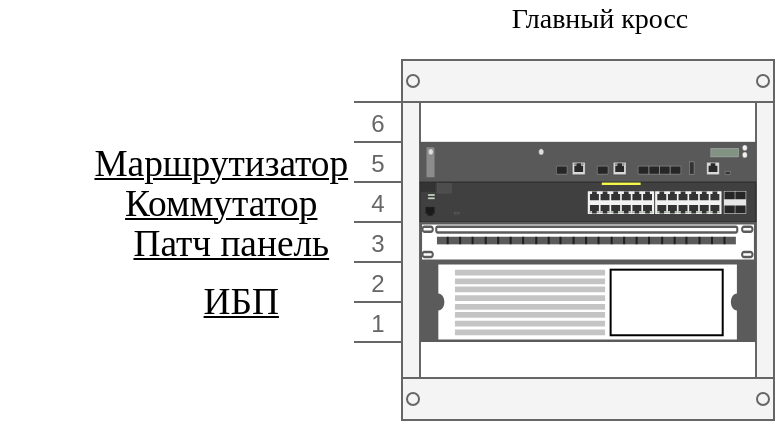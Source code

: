 <mxfile version="14.1.8" type="device" pages="2"><diagram id="s59sCyxdfnE8uPdVciMV" name="Интернат"><mxGraphModel dx="1422" dy="822" grid="1" gridSize="10" guides="1" tooltips="1" connect="1" arrows="1" fold="1" page="1" pageScale="1" pageWidth="413" pageHeight="291" math="0" shadow="0"><root><mxCell id="0"/><mxCell id="1" parent="0"/><mxCell id="SNgc63owVO9prRf7cuGU-2" value="" style="strokeColor=#666666;html=1;verticalLabelPosition=bottom;labelBackgroundColor=#ffffff;verticalAlign=top;outlineConnect=0;shadow=0;dashed=0;shape=mxgraph.rackGeneral.container;fillColor2=#f4f4f4;container=1;collapsible=0;childLayout=rack;allowGaps=1;marginLeft=33;marginRight=9;marginTop=21;marginBottom=22;textColor=#666666;numDisp=ascend;fontStyle=4" parent="1" vertex="1"><mxGeometry x="177" y="80" width="210" height="180" as="geometry"/></mxCell><mxCell id="SNgc63owVO9prRf7cuGU-7" value="" style="html=1;verticalLabelPosition=bottom;verticalAlign=top;outlineConnect=0;shadow=0;dashed=0;shape=mxgraph.rack.hpe_aruba.gateways_controllers.aruba_7210_mobility_controller_front;fontStyle=4" parent="SNgc63owVO9prRf7cuGU-2" vertex="1"><mxGeometry x="33" y="41" width="168" height="20" as="geometry"/></mxCell><mxCell id="SNgc63owVO9prRf7cuGU-6" value="" style="html=1;verticalLabelPosition=bottom;verticalAlign=top;outlineConnect=0;shadow=0;dashed=0;shape=mxgraph.rack.hpe_aruba.switches.j9773a_2530_24g_poeplus_switch;fontStyle=4" parent="SNgc63owVO9prRf7cuGU-2" vertex="1"><mxGeometry x="33" y="61" width="168" height="20" as="geometry"/></mxCell><mxCell id="SNgc63owVO9prRf7cuGU-5" value="" style="strokeColor=#666666;html=1;labelPosition=right;align=left;spacingLeft=15;shadow=0;dashed=0;outlineConnect=0;shape=mxgraph.rack.general.cat5e_rack_mount_patch_panel_24_ports;fontStyle=4" parent="SNgc63owVO9prRf7cuGU-2" vertex="1"><mxGeometry x="33" y="81" width="168" height="20" as="geometry"/></mxCell><mxCell id="SNgc63owVO9prRf7cuGU-4" value="" style="shape=mxgraph.rack.apc.apc_smart_ups_1000-3000_va_2u;html=1;labelPosition=right;align=left;spacingLeft=15;dashed=0;shadow=0;fillColor=#ffffff;fontStyle=4" parent="SNgc63owVO9prRf7cuGU-2" vertex="1"><mxGeometry x="33" y="101" width="168" height="40" as="geometry"/></mxCell><mxCell id="SNgc63owVO9prRf7cuGU-11" value="&lt;p class=&quot;MsoNormal&quot; style=&quot;text-align: justify ; margin-bottom: 0.0pt ; text-indent: 35.45pt ; line-height: 150%&quot;&gt;&lt;span style=&quot;font-size: 14pt ; line-height: 150% ; font-family: &amp;quot;times new roman&amp;quot; , serif&quot;&gt;Маршрутизатор&lt;/span&gt;&lt;/p&gt;" style="text;html=1;strokeColor=none;fillColor=none;align=center;verticalAlign=middle;whiteSpace=wrap;rounded=0;fontFamily=Times New Roman;fontSize=14;fontStyle=4" parent="1" vertex="1"><mxGeometry x="7" y="114" width="160" height="20" as="geometry"/></mxCell><mxCell id="SNgc63owVO9prRf7cuGU-12" value="&lt;p class=&quot;MsoNormal&quot; style=&quot;margin-bottom: 0cm ; margin-bottom: 0.0pt ; text-align: justify ; text-indent: 35.45pt ; line-height: 150%&quot;&gt;&lt;span style=&quot;font-size: 14pt ; line-height: 150% ; font-family: &amp;quot;times new roman&amp;quot; , serif&quot;&gt;Коммутатор&lt;span&gt;&lt;/span&gt;&lt;/span&gt;&lt;/p&gt;" style="text;html=1;strokeColor=none;fillColor=none;align=center;verticalAlign=middle;whiteSpace=wrap;rounded=0;fontFamily=Times New Roman;fontSize=14;fontStyle=4" parent="1" vertex="1"><mxGeometry x="67" y="134" width="40" height="20" as="geometry"/></mxCell><mxCell id="SNgc63owVO9prRf7cuGU-14" value="&lt;p class=&quot;MsoNormal&quot; style=&quot;margin-bottom: 0cm ; margin-bottom: 0.0pt ; text-align: justify ; text-indent: 35.45pt ; line-height: 150%&quot;&gt;&lt;span&gt;&lt;span style=&quot;font-size: 14.0pt ; line-height: 150% ; font-family: &amp;quot;times new roman&amp;quot; , serif&quot;&gt;ИБП&lt;/span&gt;&lt;/span&gt;&lt;/p&gt;" style="text;html=1;strokeColor=none;fillColor=none;align=center;verticalAlign=middle;whiteSpace=wrap;rounded=0;fontFamily=Times New Roman;fontSize=14;fontStyle=4" parent="1" vertex="1"><mxGeometry x="77" y="183" width="40" height="20" as="geometry"/></mxCell><mxCell id="SNgc63owVO9prRf7cuGU-15" value="&lt;p class=&quot;MsoNormal&quot; style=&quot;margin-bottom: 0cm ; margin-bottom: 0.0pt ; text-align: justify ; text-indent: 35.45pt ; line-height: 150%&quot;&gt;&lt;u&gt;&lt;span style=&quot;font-size: 14.0pt ; line-height: 150% ; font-family: &amp;#34;times new roman&amp;#34; , serif&quot;&gt;Патч панель&lt;/span&gt;&lt;/u&gt;&lt;/p&gt;" style="text;html=1;strokeColor=none;fillColor=none;align=center;verticalAlign=middle;whiteSpace=wrap;rounded=0;fontFamily=Times New Roman;fontSize=14;" parent="1" vertex="1"><mxGeometry x="17" y="154" width="150" height="20" as="geometry"/></mxCell><mxCell id="SNgc63owVO9prRf7cuGU-17" value="Главный кросс" style="text;html=1;strokeColor=none;fillColor=none;align=center;verticalAlign=middle;whiteSpace=wrap;rounded=0;fontFamily=Times New Roman;fontSize=14;" parent="1" vertex="1"><mxGeometry x="230" y="50" width="140" height="20" as="geometry"/></mxCell></root></mxGraphModel></diagram><diagram id="qNzWmeMn4tIiGyv56OgX" name="Лицей"><mxGraphModel dx="474" dy="274" grid="1" gridSize="10" guides="1" tooltips="1" connect="1" arrows="1" fold="1" page="1" pageScale="1" pageWidth="827" pageHeight="583" math="0" shadow="0"><root><mxCell id="Q3c6m9UFp1If3EiT1WiT-0"/><mxCell id="Q3c6m9UFp1If3EiT1WiT-1" parent="Q3c6m9UFp1If3EiT1WiT-0"/><mxCell id="0tG4OKdEewqOE8n_gsGV-0" value="" style="strokeColor=#666666;html=1;verticalLabelPosition=bottom;labelBackgroundColor=#ffffff;verticalAlign=top;outlineConnect=0;shadow=0;dashed=0;shape=mxgraph.rackGeneral.container;fillColor2=#f4f4f4;container=1;collapsible=0;childLayout=rack;allowGaps=1;marginLeft=33;marginRight=9;marginTop=21;marginBottom=22;textColor=#666666;numDisp=ascend;fontFamily=Times New Roman;fontSize=14;" parent="Q3c6m9UFp1If3EiT1WiT-1" vertex="1"><mxGeometry x="204" y="40" width="210" height="390" as="geometry"/></mxCell><mxCell id="KVx0jWUoqKm7kP4pWV3_-1" value="" style="html=1;verticalLabelPosition=bottom;verticalAlign=top;outlineConnect=0;shadow=0;dashed=0;shape=mxgraph.rack.hpe_aruba.gateways_controllers.aruba_7210_mobility_controller_front;fontStyle=4" parent="0tG4OKdEewqOE8n_gsGV-0" vertex="1"><mxGeometry x="33" y="61" width="168" height="20" as="geometry"/></mxCell><mxCell id="KVx0jWUoqKm7kP4pWV3_-0" value="" style="strokeColor=#666666;html=1;labelPosition=right;align=left;spacingLeft=15;shadow=0;dashed=0;outlineConnect=0;shape=mxgraph.rack.general.cat5e_rack_mount_patch_panel_24_ports;fontStyle=4" parent="0tG4OKdEewqOE8n_gsGV-0" vertex="1"><mxGeometry x="33" y="81" width="168" height="20" as="geometry"/></mxCell><mxCell id="F2xiQFSzSY7feriFPwTY-1" value="" style="strokeColor=#666666;html=1;labelPosition=right;align=left;spacingLeft=15;shadow=0;dashed=0;outlineConnect=0;shape=mxgraph.rack.general.cat5e_rack_mount_patch_panel_24_ports;fontStyle=4" vertex="1" parent="0tG4OKdEewqOE8n_gsGV-0"><mxGeometry x="33" y="101" width="168" height="20" as="geometry"/></mxCell><mxCell id="KVx0jWUoqKm7kP4pWV3_-2" value="" style="html=1;verticalLabelPosition=bottom;verticalAlign=top;outlineConnect=0;shadow=0;dashed=0;shape=mxgraph.rack.hpe_aruba.switches.j9773a_2530_24g_poeplus_switch;fontStyle=4" parent="0tG4OKdEewqOE8n_gsGV-0" vertex="1"><mxGeometry x="33" y="121" width="168" height="20" as="geometry"/></mxCell><mxCell id="F2xiQFSzSY7feriFPwTY-0" value="" style="html=1;verticalLabelPosition=bottom;verticalAlign=top;outlineConnect=0;shadow=0;dashed=0;shape=mxgraph.rack.hpe_aruba.switches.j9773a_2530_24g_poeplus_switch;fontStyle=4" vertex="1" parent="0tG4OKdEewqOE8n_gsGV-0"><mxGeometry x="33" y="141" width="168" height="20" as="geometry"/></mxCell><mxCell id="CS_TnPTSlfKI02HRgG1Q-3" value="" style="strokeColor=#666666;html=1;labelPosition=right;align=left;spacingLeft=15;shadow=0;dashed=0;outlineConnect=0;shape=mxgraph.rackGeneral.horRoutingBank;" parent="0tG4OKdEewqOE8n_gsGV-0" vertex="1"><mxGeometry x="33" y="161" width="168" height="20" as="geometry"/></mxCell><mxCell id="0tG4OKdEewqOE8n_gsGV-1" value="" style="shape=mxgraph.rack.apc.apc_smart_ups_1000-3000_va_2u;html=1;labelPosition=right;align=left;spacingLeft=15;dashed=0;shadow=0;fillColor=#ffffff;fontFamily=Times New Roman;fontSize=14;" parent="0tG4OKdEewqOE8n_gsGV-0" vertex="1"><mxGeometry x="33" y="321" width="168" height="40" as="geometry"/></mxCell><mxCell id="lh259gtC9Q385INzbbou-0" value="" style="strokeColor=#666666;html=1;verticalLabelPosition=bottom;labelBackgroundColor=#ffffff;verticalAlign=top;outlineConnect=0;shadow=0;dashed=0;shape=mxgraph.rackGeneral.container;fillColor2=#f4f4f4;container=1;collapsible=0;childLayout=rack;allowGaps=1;marginLeft=33;marginRight=9;marginTop=21;marginBottom=22;textColor=#666666;numDisp=ascend;fontFamily=Times New Roman;fontSize=14;" parent="Q3c6m9UFp1If3EiT1WiT-1" vertex="1"><mxGeometry x="580" y="160" width="210" height="180" as="geometry"/></mxCell><mxCell id="uRMrfYZoulB4KM15RmpV-1" value="" style="strokeColor=#666666;html=1;labelPosition=right;align=left;spacingLeft=15;shadow=0;dashed=0;outlineConnect=0;shape=mxgraph.rack.general.cat5e_rack_mount_patch_panel_24_ports;fontStyle=4" vertex="1" parent="lh259gtC9Q385INzbbou-0"><mxGeometry x="33" y="21" width="168" height="20" as="geometry"/></mxCell><mxCell id="uRMrfYZoulB4KM15RmpV-0" value="" style="html=1;verticalLabelPosition=bottom;verticalAlign=top;outlineConnect=0;shadow=0;dashed=0;shape=mxgraph.rack.hpe_aruba.switches.j9773a_2530_24g_poeplus_switch;fontStyle=4" vertex="1" parent="lh259gtC9Q385INzbbou-0"><mxGeometry x="33" y="41" width="168" height="20" as="geometry"/></mxCell><mxCell id="QVZH1W7Phxx6Uw8llzLn-2" value="&lt;p class=&quot;MsoNormal&quot; style=&quot;margin-bottom: 0cm ; margin-bottom: 0.0pt ; text-align: justify ; text-indent: 35.45pt ; line-height: 150%&quot;&gt;&lt;u&gt;&lt;span style=&quot;font-size: 14.0pt ; line-height: 150% ; font-family: &amp;#34;times new roman&amp;#34; , serif&quot;&gt;Маршрутизатор&lt;/span&gt;&lt;/u&gt;&lt;/p&gt;" style="text;html=1;strokeColor=none;fillColor=none;align=center;verticalAlign=middle;whiteSpace=wrap;rounded=0;fontFamily=Times New Roman;fontSize=14;" parent="Q3c6m9UFp1If3EiT1WiT-1" vertex="1"><mxGeometry x="69" y="90" width="40" height="20" as="geometry"/></mxCell><mxCell id="F8E8D-dkFv_ULO9U6CQ3-0" value="&lt;u&gt;&lt;span style=&quot;font-size: 14.0pt ; line-height: 107% ; font-family: &amp;#34;times new roman&amp;#34; , serif&quot;&gt;Коммутатор&lt;/span&gt;&lt;/u&gt;" style="text;html=1;strokeColor=none;fillColor=none;align=center;verticalAlign=middle;whiteSpace=wrap;rounded=0;fontFamily=Times New Roman;fontSize=14;" parent="Q3c6m9UFp1If3EiT1WiT-1" vertex="1"><mxGeometry x="70" y="160" width="80" height="20" as="geometry"/></mxCell><mxCell id="F8E8D-dkFv_ULO9U6CQ3-1" value="&lt;p class=&quot;MsoNormal&quot; style=&quot;margin-bottom: 0cm ; margin-bottom: 0.0pt ; text-align: justify ; text-indent: 35.45pt ; line-height: 150%&quot;&gt;&lt;u&gt;&lt;span style=&quot;font-size: 14.0pt ; line-height: 150% ; font-family: &amp;#34;times new roman&amp;#34; , serif&quot;&gt;Патч панель&lt;/span&gt;&lt;/u&gt;&lt;/p&gt;" style="text;html=1;strokeColor=none;fillColor=none;align=center;verticalAlign=middle;whiteSpace=wrap;rounded=0;fontFamily=Times New Roman;fontSize=14;" parent="Q3c6m9UFp1If3EiT1WiT-1" vertex="1"><mxGeometry x="10" y="105" width="154" height="30" as="geometry"/></mxCell><mxCell id="F8E8D-dkFv_ULO9U6CQ3-2" value="&lt;p class=&quot;MsoNormal&quot; style=&quot;margin-bottom: 0cm ; margin-bottom: 0.0pt ; text-align: justify ; text-indent: 35.45pt ; line-height: 150%&quot;&gt;&lt;u&gt;&lt;span style=&quot;font-size: 14.0pt ; line-height: 150% ; font-family: &amp;#34;times new roman&amp;#34; , serif&quot;&gt;Патч панель&lt;/span&gt;&lt;/u&gt;&lt;/p&gt;" style="text;html=1;strokeColor=none;fillColor=none;align=center;verticalAlign=middle;whiteSpace=wrap;rounded=0;fontFamily=Times New Roman;fontSize=14;" parent="Q3c6m9UFp1If3EiT1WiT-1" vertex="1"><mxGeometry x="10" y="130" width="154" height="30" as="geometry"/></mxCell><mxCell id="F8E8D-dkFv_ULO9U6CQ3-3" value="&lt;u&gt;&lt;span style=&quot;font-size: 14.0pt ; line-height: 107% ; font-family: &amp;#34;times new roman&amp;#34; , serif&quot;&gt;Коммутатор&lt;/span&gt;&lt;/u&gt;" style="text;html=1;strokeColor=none;fillColor=none;align=center;verticalAlign=middle;whiteSpace=wrap;rounded=0;fontFamily=Times New Roman;fontSize=14;" parent="Q3c6m9UFp1If3EiT1WiT-1" vertex="1"><mxGeometry x="70" y="182" width="80" height="20" as="geometry"/></mxCell><mxCell id="F8E8D-dkFv_ULO9U6CQ3-4" value="&lt;p class=&quot;MsoNormal&quot; style=&quot;margin-bottom: 0.0pt; text-indent: 35.45pt; line-height: 150%;&quot;&gt;&lt;u&gt;&lt;span style=&quot;font-size: 14.0pt ; line-height: 150% ; font-family: &amp;quot;times new roman&amp;quot; , serif&quot;&gt;Сетевой фильтр&lt;/span&gt;&lt;/u&gt;&lt;/p&gt;" style="text;html=1;strokeColor=none;fillColor=none;align=center;verticalAlign=middle;whiteSpace=wrap;rounded=0;fontFamily=Times New Roman;fontSize=14;" parent="Q3c6m9UFp1If3EiT1WiT-1" vertex="1"><mxGeometry y="195" width="180" height="20" as="geometry"/></mxCell><mxCell id="F8E8D-dkFv_ULO9U6CQ3-5" value="&lt;p class=&quot;MsoNormal&quot; style=&quot;margin-bottom: 0cm ; margin-bottom: 0.0pt ; text-align: justify ; text-indent: 35.45pt ; line-height: 150%&quot;&gt;&lt;u&gt;&lt;span style=&quot;font-size: 14.0pt ; line-height: 150% ; font-family: &amp;#34;times new roman&amp;#34; , serif&quot;&gt;ИБП&lt;/span&gt;&lt;/u&gt;&lt;/p&gt;" style="text;html=1;strokeColor=none;fillColor=none;align=center;verticalAlign=middle;whiteSpace=wrap;rounded=0;fontFamily=Times New Roman;fontSize=14;" parent="Q3c6m9UFp1If3EiT1WiT-1" vertex="1"><mxGeometry x="65" y="360" width="60" height="20" as="geometry"/></mxCell><mxCell id="EkCn_r0oJIsg3KoXB2nN-0" value="Главный кросс" style="text;html=1;strokeColor=none;fillColor=none;align=center;verticalAlign=middle;whiteSpace=wrap;rounded=0;fontFamily=Times New Roman;fontSize=14;" parent="Q3c6m9UFp1If3EiT1WiT-1" vertex="1"><mxGeometry x="224" y="20" width="190" height="20" as="geometry"/></mxCell><mxCell id="EkCn_r0oJIsg3KoXB2nN-1" value="Горизонтальный кросс" style="text;html=1;strokeColor=none;fillColor=none;align=center;verticalAlign=middle;whiteSpace=wrap;rounded=0;fontFamily=Times New Roman;fontSize=14;" parent="Q3c6m9UFp1If3EiT1WiT-1" vertex="1"><mxGeometry x="610" y="140" width="180" height="20" as="geometry"/></mxCell><mxCell id="EkCn_r0oJIsg3KoXB2nN-3" value="&lt;u&gt;&lt;span style=&quot;font-size: 14.0pt ; line-height: 107% ; font-family: &amp;#34;times new roman&amp;#34; , serif&quot;&gt;Коммутатор&lt;/span&gt;&lt;/u&gt;" style="text;html=1;strokeColor=none;fillColor=none;align=center;verticalAlign=middle;whiteSpace=wrap;rounded=0;fontFamily=Times New Roman;fontSize=14;" parent="Q3c6m9UFp1If3EiT1WiT-1" vertex="1"><mxGeometry x="486" y="202" width="80" height="20" as="geometry"/></mxCell><mxCell id="EkCn_r0oJIsg3KoXB2nN-4" value="&lt;p class=&quot;MsoNormal&quot; style=&quot;margin-bottom: 0cm ; margin-bottom: 0.0pt ; text-align: justify ; text-indent: 35.45pt ; line-height: 150%&quot;&gt;&lt;u&gt;&lt;span style=&quot;font-size: 14.0pt ; line-height: 150% ; font-family: &amp;#34;times new roman&amp;#34; , serif&quot;&gt;Патч панель&lt;/span&gt;&lt;/u&gt;&lt;/p&gt;" style="text;html=1;strokeColor=none;fillColor=none;align=center;verticalAlign=middle;whiteSpace=wrap;rounded=0;fontFamily=Times New Roman;fontSize=14;" parent="Q3c6m9UFp1If3EiT1WiT-1" vertex="1"><mxGeometry x="420" y="170" width="160" height="30" as="geometry"/></mxCell></root></mxGraphModel></diagram></mxfile>